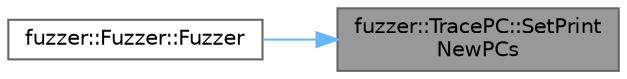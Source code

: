 digraph "fuzzer::TracePC::SetPrintNewPCs"
{
 // LATEX_PDF_SIZE
  bgcolor="transparent";
  edge [fontname=Helvetica,fontsize=10,labelfontname=Helvetica,labelfontsize=10];
  node [fontname=Helvetica,fontsize=10,shape=box,height=0.2,width=0.4];
  rankdir="RL";
  Node1 [id="Node000001",label="fuzzer::TracePC::SetPrint\lNewPCs",height=0.2,width=0.4,color="gray40", fillcolor="grey60", style="filled", fontcolor="black",tooltip=" "];
  Node1 -> Node2 [id="edge1_Node000001_Node000002",dir="back",color="steelblue1",style="solid",tooltip=" "];
  Node2 [id="Node000002",label="fuzzer::Fuzzer::Fuzzer",height=0.2,width=0.4,color="grey40", fillcolor="white", style="filled",URL="$classfuzzer_1_1_fuzzer.html#a582438623b355f23604ebcd6150134c1",tooltip=" "];
}
